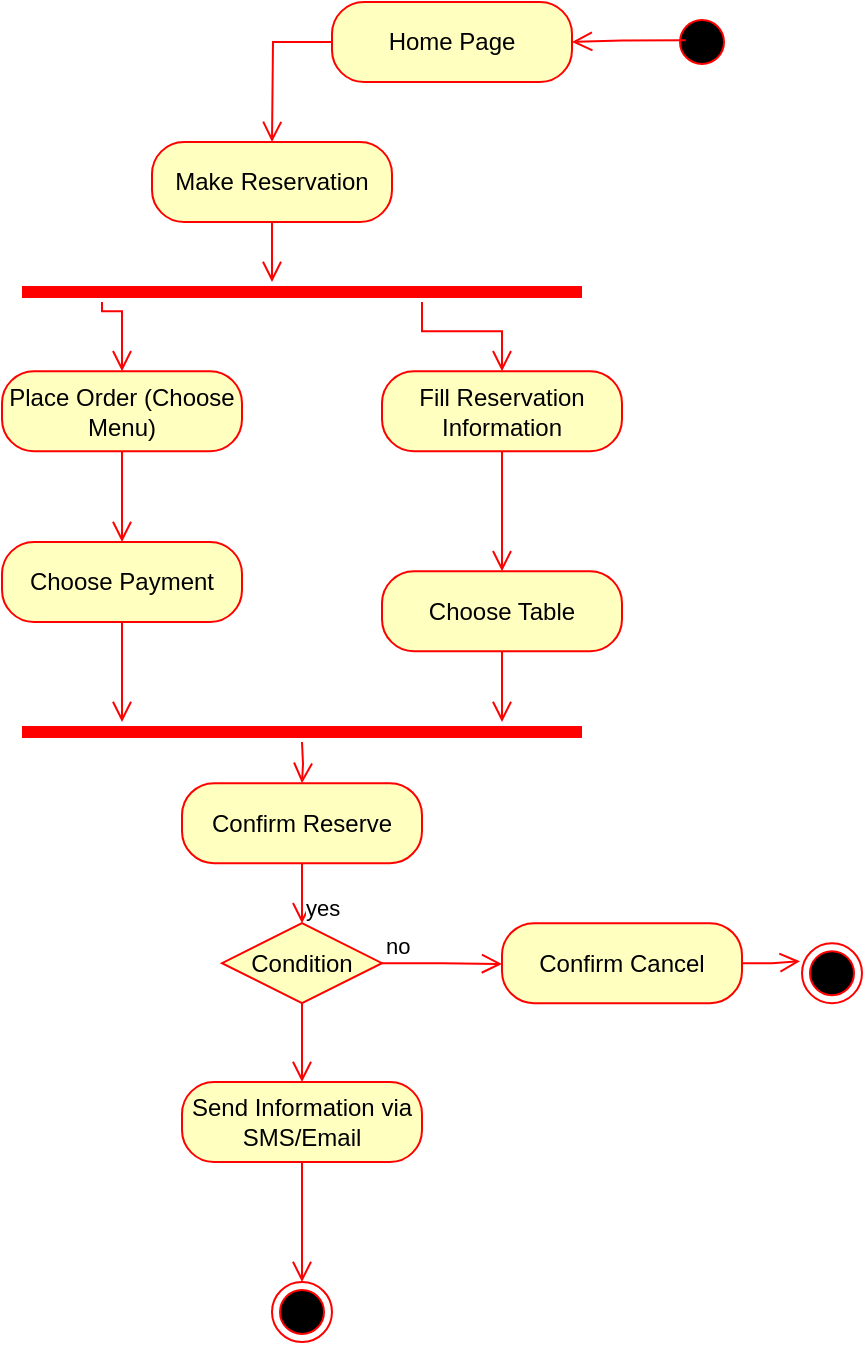 <mxfile version="24.8.0">
  <diagram name="Trang-1" id="BhxhG1rEX9av-ozNCFea">
    <mxGraphModel dx="2138" dy="725" grid="1" gridSize="10" guides="1" tooltips="1" connect="1" arrows="1" fold="1" page="1" pageScale="1" pageWidth="827" pageHeight="1169" math="0" shadow="0">
      <root>
        <mxCell id="0" />
        <mxCell id="1" parent="0" />
        <mxCell id="4QtZnFfX1YrKEyhEZXan-11" value="Home Page" style="rounded=1;whiteSpace=wrap;html=1;arcSize=40;fontColor=#000000;fillColor=#ffffc0;strokeColor=#ff0000;" vertex="1" parent="1">
          <mxGeometry x="155" y="340" width="120" height="40" as="geometry" />
        </mxCell>
        <mxCell id="4QtZnFfX1YrKEyhEZXan-12" value="" style="edgeStyle=orthogonalEdgeStyle;html=1;verticalAlign=bottom;endArrow=open;endSize=8;strokeColor=#ff0000;rounded=0;" edge="1" source="4QtZnFfX1YrKEyhEZXan-11" parent="1">
          <mxGeometry relative="1" as="geometry">
            <mxPoint x="125" y="410" as="targetPoint" />
          </mxGeometry>
        </mxCell>
        <mxCell id="4QtZnFfX1YrKEyhEZXan-18" value="" style="ellipse;html=1;shape=endState;fillColor=#000000;strokeColor=#ff0000;" vertex="1" parent="1">
          <mxGeometry x="125" y="980.0" width="30" height="30" as="geometry" />
        </mxCell>
        <mxCell id="4QtZnFfX1YrKEyhEZXan-19" value="" style="ellipse;html=1;shape=startState;fillColor=#000000;strokeColor=#ff0000;" vertex="1" parent="1">
          <mxGeometry x="325" y="345" width="30" height="30" as="geometry" />
        </mxCell>
        <mxCell id="4QtZnFfX1YrKEyhEZXan-20" value="" style="edgeStyle=orthogonalEdgeStyle;html=1;verticalAlign=bottom;endArrow=open;endSize=8;strokeColor=#ff0000;rounded=0;entryX=1;entryY=0.5;entryDx=0;entryDy=0;exitX=0.229;exitY=0.472;exitDx=0;exitDy=0;exitPerimeter=0;" edge="1" source="4QtZnFfX1YrKEyhEZXan-19" parent="1" target="4QtZnFfX1YrKEyhEZXan-11">
          <mxGeometry relative="1" as="geometry">
            <mxPoint x="125" y="320" as="targetPoint" />
            <mxPoint x="125" y="290" as="sourcePoint" />
          </mxGeometry>
        </mxCell>
        <mxCell id="4QtZnFfX1YrKEyhEZXan-24" value="Make Reservation" style="rounded=1;whiteSpace=wrap;html=1;arcSize=40;fontColor=#000000;fillColor=#ffffc0;strokeColor=#ff0000;" vertex="1" parent="1">
          <mxGeometry x="65" y="410" width="120" height="40" as="geometry" />
        </mxCell>
        <mxCell id="4QtZnFfX1YrKEyhEZXan-25" value="" style="edgeStyle=orthogonalEdgeStyle;html=1;verticalAlign=bottom;endArrow=open;endSize=8;strokeColor=#ff0000;rounded=0;" edge="1" source="4QtZnFfX1YrKEyhEZXan-24" parent="1">
          <mxGeometry relative="1" as="geometry">
            <mxPoint x="125" y="480" as="targetPoint" />
          </mxGeometry>
        </mxCell>
        <mxCell id="4QtZnFfX1YrKEyhEZXan-29" value="" style="shape=line;html=1;strokeWidth=6;strokeColor=#ff0000;" vertex="1" parent="1">
          <mxGeometry y="480" width="280" height="10" as="geometry" />
        </mxCell>
        <mxCell id="4QtZnFfX1YrKEyhEZXan-31" value="Place Order (Choose Menu)" style="rounded=1;whiteSpace=wrap;html=1;arcSize=40;fontColor=#000000;fillColor=#ffffc0;strokeColor=#ff0000;" vertex="1" parent="1">
          <mxGeometry x="-10" y="524.63" width="120" height="40" as="geometry" />
        </mxCell>
        <mxCell id="4QtZnFfX1YrKEyhEZXan-34" value="Fill Reservation Information" style="rounded=1;whiteSpace=wrap;html=1;arcSize=40;fontColor=#000000;fillColor=#ffffc0;strokeColor=#ff0000;" vertex="1" parent="1">
          <mxGeometry x="180" y="524.63" width="120" height="40" as="geometry" />
        </mxCell>
        <mxCell id="4QtZnFfX1YrKEyhEZXan-35" value="" style="edgeStyle=orthogonalEdgeStyle;html=1;verticalAlign=bottom;endArrow=open;endSize=8;strokeColor=#ff0000;rounded=0;entryX=0.5;entryY=0;entryDx=0;entryDy=0;" edge="1" source="4QtZnFfX1YrKEyhEZXan-34" parent="1" target="4QtZnFfX1YrKEyhEZXan-46">
          <mxGeometry relative="1" as="geometry">
            <mxPoint x="250" y="624.63" as="targetPoint" />
            <Array as="points" />
          </mxGeometry>
        </mxCell>
        <mxCell id="4QtZnFfX1YrKEyhEZXan-38" value="" style="shape=line;html=1;strokeWidth=6;strokeColor=#ff0000;" vertex="1" parent="1">
          <mxGeometry y="700" width="280" height="10" as="geometry" />
        </mxCell>
        <mxCell id="4QtZnFfX1YrKEyhEZXan-39" value="" style="edgeStyle=orthogonalEdgeStyle;html=1;verticalAlign=bottom;endArrow=open;endSize=8;strokeColor=#ff0000;rounded=0;" edge="1" parent="1">
          <mxGeometry relative="1" as="geometry">
            <mxPoint x="140" y="730.6" as="targetPoint" />
            <mxPoint x="140" y="710" as="sourcePoint" />
            <Array as="points" />
          </mxGeometry>
        </mxCell>
        <mxCell id="4QtZnFfX1YrKEyhEZXan-43" value="Choose Payment" style="rounded=1;whiteSpace=wrap;html=1;arcSize=40;fontColor=#000000;fillColor=#ffffc0;strokeColor=#ff0000;" vertex="1" parent="1">
          <mxGeometry x="-10" y="610" width="120" height="40" as="geometry" />
        </mxCell>
        <mxCell id="4QtZnFfX1YrKEyhEZXan-44" value="" style="edgeStyle=orthogonalEdgeStyle;html=1;verticalAlign=bottom;endArrow=open;endSize=8;strokeColor=#ff0000;rounded=0;" edge="1" source="4QtZnFfX1YrKEyhEZXan-43" parent="1">
          <mxGeometry relative="1" as="geometry">
            <mxPoint x="50" y="700" as="targetPoint" />
          </mxGeometry>
        </mxCell>
        <mxCell id="4QtZnFfX1YrKEyhEZXan-45" value="" style="edgeStyle=orthogonalEdgeStyle;html=1;verticalAlign=bottom;endArrow=open;endSize=8;strokeColor=#ff0000;rounded=0;entryX=0.5;entryY=0;entryDx=0;entryDy=0;" edge="1" parent="1" target="4QtZnFfX1YrKEyhEZXan-34">
          <mxGeometry relative="1" as="geometry">
            <mxPoint x="53" y="533.63" as="targetPoint" />
            <mxPoint x="200" y="490" as="sourcePoint" />
            <Array as="points">
              <mxPoint x="200" y="504.63" />
              <mxPoint x="240" y="504.63" />
            </Array>
          </mxGeometry>
        </mxCell>
        <mxCell id="4QtZnFfX1YrKEyhEZXan-46" value="Choose Table" style="rounded=1;whiteSpace=wrap;html=1;arcSize=40;fontColor=#000000;fillColor=#ffffc0;strokeColor=#ff0000;" vertex="1" parent="1">
          <mxGeometry x="180" y="624.63" width="120" height="40" as="geometry" />
        </mxCell>
        <mxCell id="4QtZnFfX1YrKEyhEZXan-47" value="" style="edgeStyle=orthogonalEdgeStyle;html=1;verticalAlign=bottom;endArrow=open;endSize=8;strokeColor=#ff0000;rounded=0;" edge="1" source="4QtZnFfX1YrKEyhEZXan-46" parent="1">
          <mxGeometry relative="1" as="geometry">
            <mxPoint x="240" y="700" as="targetPoint" />
          </mxGeometry>
        </mxCell>
        <mxCell id="4QtZnFfX1YrKEyhEZXan-48" value="" style="edgeStyle=orthogonalEdgeStyle;html=1;verticalAlign=bottom;endArrow=open;endSize=8;strokeColor=#ff0000;rounded=0;entryX=0.5;entryY=0;entryDx=0;entryDy=0;" edge="1" parent="1" target="4QtZnFfX1YrKEyhEZXan-31">
          <mxGeometry relative="1" as="geometry">
            <mxPoint x="50" y="514.63" as="targetPoint" />
            <mxPoint x="40" y="490" as="sourcePoint" />
            <Array as="points">
              <mxPoint x="40" y="494.63" />
              <mxPoint x="50" y="494.63" />
            </Array>
          </mxGeometry>
        </mxCell>
        <mxCell id="4QtZnFfX1YrKEyhEZXan-49" value="Confirm Reserve" style="rounded=1;whiteSpace=wrap;html=1;arcSize=40;fontColor=#000000;fillColor=#ffffc0;strokeColor=#ff0000;" vertex="1" parent="1">
          <mxGeometry x="80" y="730.6" width="120" height="40" as="geometry" />
        </mxCell>
        <mxCell id="4QtZnFfX1YrKEyhEZXan-50" value="" style="edgeStyle=orthogonalEdgeStyle;html=1;verticalAlign=bottom;endArrow=open;endSize=8;strokeColor=#ff0000;rounded=0;entryX=0.5;entryY=0;entryDx=0;entryDy=0;" edge="1" source="4QtZnFfX1YrKEyhEZXan-49" parent="1" target="4QtZnFfX1YrKEyhEZXan-67">
          <mxGeometry relative="1" as="geometry">
            <mxPoint x="135" y="860.6" as="targetPoint" />
          </mxGeometry>
        </mxCell>
        <mxCell id="4QtZnFfX1YrKEyhEZXan-57" value="Confirm Cancel" style="rounded=1;whiteSpace=wrap;html=1;arcSize=40;fontColor=#000000;fillColor=#ffffc0;strokeColor=#ff0000;" vertex="1" parent="1">
          <mxGeometry x="240" y="800.6" width="120" height="40" as="geometry" />
        </mxCell>
        <mxCell id="4QtZnFfX1YrKEyhEZXan-58" value="" style="edgeStyle=orthogonalEdgeStyle;html=1;verticalAlign=bottom;endArrow=open;endSize=8;strokeColor=#ff0000;rounded=0;entryX=-0.033;entryY=0.302;entryDx=0;entryDy=0;entryPerimeter=0;" edge="1" source="4QtZnFfX1YrKEyhEZXan-57" parent="1" target="4QtZnFfX1YrKEyhEZXan-72">
          <mxGeometry relative="1" as="geometry">
            <mxPoint x="340" y="900.6" as="targetPoint" />
          </mxGeometry>
        </mxCell>
        <mxCell id="4QtZnFfX1YrKEyhEZXan-67" value="Condition" style="rhombus;whiteSpace=wrap;html=1;fontColor=#000000;fillColor=#ffffc0;strokeColor=#ff0000;" vertex="1" parent="1">
          <mxGeometry x="100" y="800.6" width="80" height="40" as="geometry" />
        </mxCell>
        <mxCell id="4QtZnFfX1YrKEyhEZXan-68" value="no" style="edgeStyle=orthogonalEdgeStyle;html=1;align=left;verticalAlign=bottom;endArrow=open;endSize=8;strokeColor=#ff0000;rounded=0;" edge="1" source="4QtZnFfX1YrKEyhEZXan-67" parent="1">
          <mxGeometry x="-1" relative="1" as="geometry">
            <mxPoint x="240" y="821" as="targetPoint" />
          </mxGeometry>
        </mxCell>
        <mxCell id="4QtZnFfX1YrKEyhEZXan-69" value="yes" style="edgeStyle=orthogonalEdgeStyle;html=1;align=left;verticalAlign=top;endArrow=open;endSize=8;strokeColor=#ff0000;rounded=0;" edge="1" parent="1">
          <mxGeometry x="-1" y="-60" relative="1" as="geometry">
            <mxPoint x="140" y="880" as="targetPoint" />
            <mxPoint x="140" y="840" as="sourcePoint" />
            <mxPoint x="60" y="-60" as="offset" />
          </mxGeometry>
        </mxCell>
        <mxCell id="4QtZnFfX1YrKEyhEZXan-70" value="Send Information via SMS/Email" style="rounded=1;whiteSpace=wrap;html=1;arcSize=40;fontColor=#000000;fillColor=#ffffc0;strokeColor=#ff0000;" vertex="1" parent="1">
          <mxGeometry x="80" y="880" width="120" height="40" as="geometry" />
        </mxCell>
        <mxCell id="4QtZnFfX1YrKEyhEZXan-71" value="" style="edgeStyle=orthogonalEdgeStyle;html=1;verticalAlign=bottom;endArrow=open;endSize=8;strokeColor=#ff0000;rounded=0;" edge="1" source="4QtZnFfX1YrKEyhEZXan-70" parent="1">
          <mxGeometry relative="1" as="geometry">
            <mxPoint x="140" y="980.0" as="targetPoint" />
          </mxGeometry>
        </mxCell>
        <mxCell id="4QtZnFfX1YrKEyhEZXan-72" value="" style="ellipse;html=1;shape=endState;fillColor=#000000;strokeColor=#ff0000;" vertex="1" parent="1">
          <mxGeometry x="390" y="810.6" width="30" height="30" as="geometry" />
        </mxCell>
        <mxCell id="4QtZnFfX1YrKEyhEZXan-73" value="" style="edgeStyle=orthogonalEdgeStyle;html=1;verticalAlign=bottom;endArrow=open;endSize=8;strokeColor=#ff0000;rounded=0;entryX=0.5;entryY=0;entryDx=0;entryDy=0;exitX=0.5;exitY=1;exitDx=0;exitDy=0;" edge="1" parent="1" source="4QtZnFfX1YrKEyhEZXan-31" target="4QtZnFfX1YrKEyhEZXan-43">
          <mxGeometry relative="1" as="geometry">
            <mxPoint x="250" y="635" as="targetPoint" />
            <mxPoint x="250" y="575" as="sourcePoint" />
            <Array as="points" />
          </mxGeometry>
        </mxCell>
      </root>
    </mxGraphModel>
  </diagram>
</mxfile>
